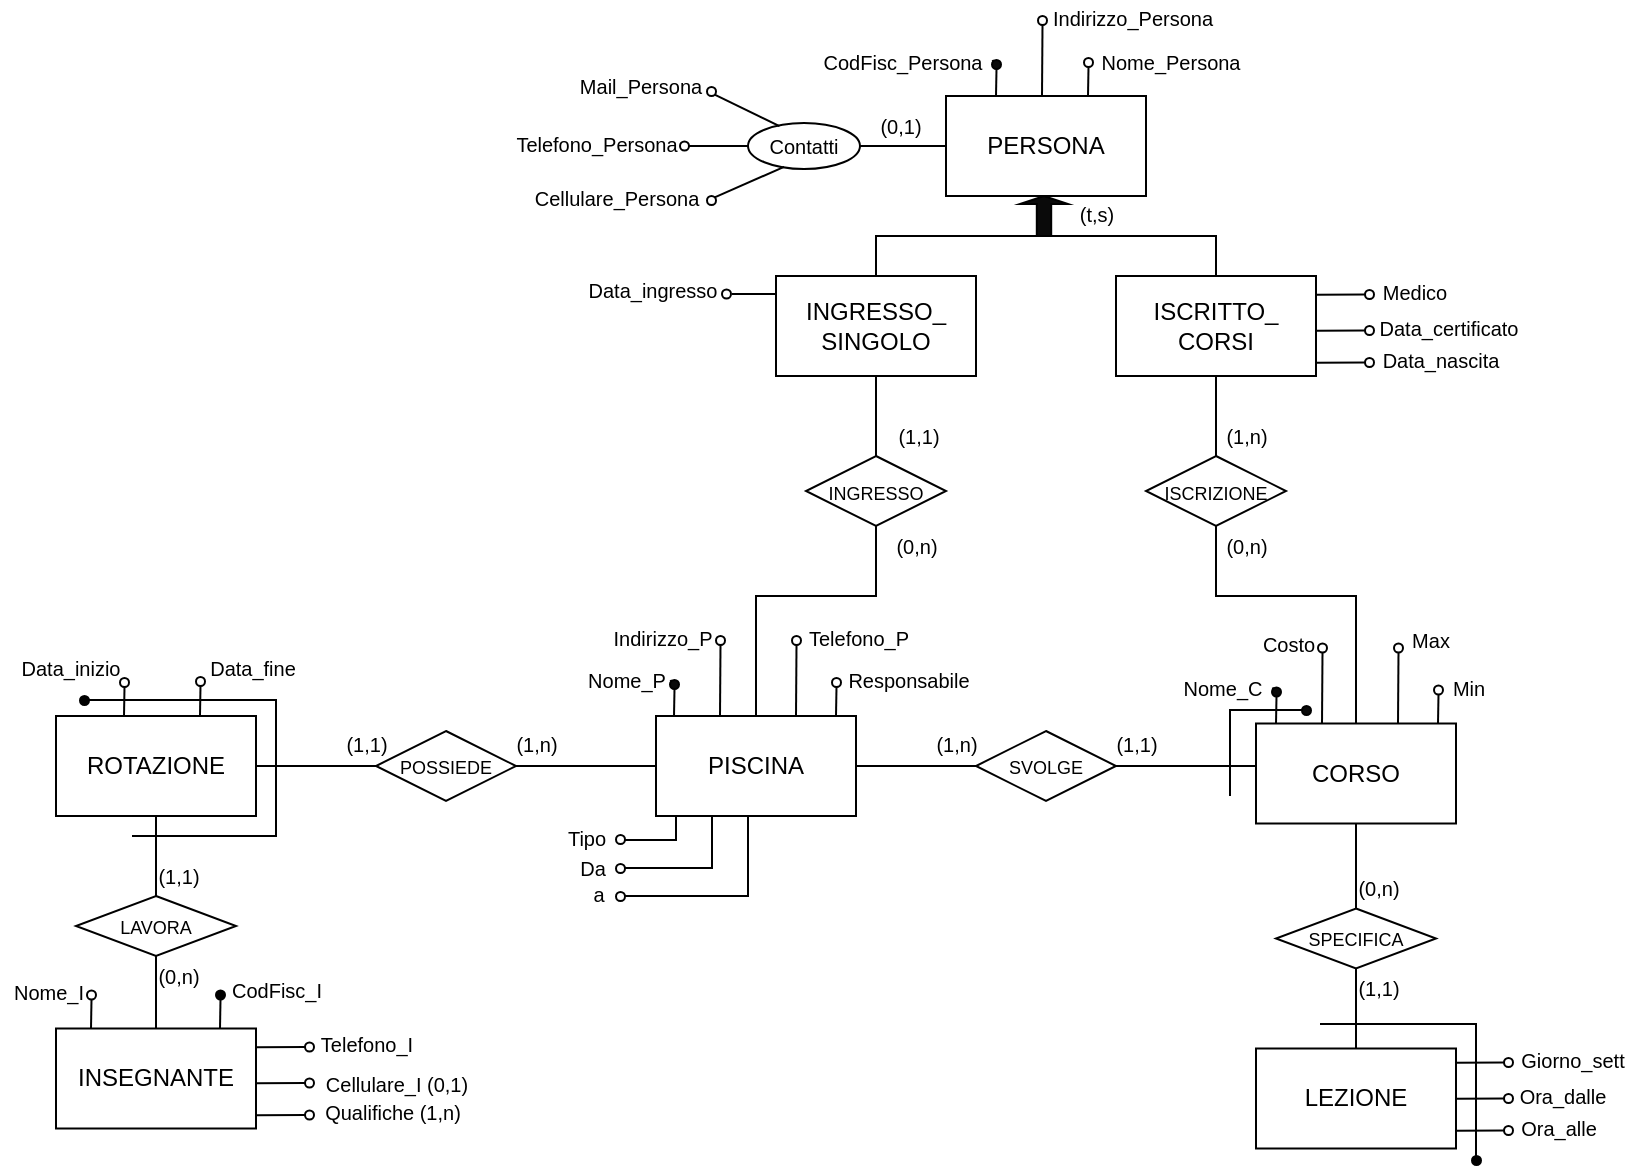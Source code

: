 <mxfile version="12.4.9" type="device"><diagram id="zWlOm9MlI9kUFFGALw18" name="Page-1"><mxGraphModel dx="811" dy="295" grid="1" gridSize="2" guides="1" tooltips="1" connect="1" arrows="1" fold="1" page="1" pageScale="1" pageWidth="1169" pageHeight="827" math="0" shadow="0"><root><mxCell id="0"/><mxCell id="1" parent="0"/><mxCell id="mjh45-_hQNEJXWcxoejk-1" value="PISCINA" style="whiteSpace=wrap;html=1;align=center;" parent="1" vertex="1"><mxGeometry x="534" y="370" width="100" height="50" as="geometry"/></mxCell><mxCell id="mjh45-_hQNEJXWcxoejk-26" value="ROTAZIONE" style="whiteSpace=wrap;html=1;align=center;fillColor=#FFFFFF;" parent="1" vertex="1"><mxGeometry x="234" y="370" width="100" height="50" as="geometry"/></mxCell><mxCell id="mjh45-_hQNEJXWcxoejk-27" value="&lt;font style=&quot;font-size: 9px&quot;&gt;LAVORA&lt;/font&gt;" style="shape=rhombus;perimeter=rhombusPerimeter;whiteSpace=wrap;html=1;align=center;fillColor=#FFFFFF;" parent="1" vertex="1"><mxGeometry x="244" y="460" width="80" height="30" as="geometry"/></mxCell><mxCell id="mjh45-_hQNEJXWcxoejk-28" value="" style="endArrow=none;html=1;rounded=0;strokeWidth=1;exitX=0.5;exitY=1;exitDx=0;exitDy=0;entryX=0.5;entryY=0;entryDx=0;entryDy=0;" parent="1" source="mjh45-_hQNEJXWcxoejk-26" target="mjh45-_hQNEJXWcxoejk-27" edge="1"><mxGeometry relative="1" as="geometry"><mxPoint x="234" y="520" as="sourcePoint"/><mxPoint x="274" y="520" as="targetPoint"/></mxGeometry></mxCell><mxCell id="mjh45-_hQNEJXWcxoejk-29" value="INSEGNANTE" style="whiteSpace=wrap;html=1;align=center;fillColor=#FFFFFF;" parent="1" vertex="1"><mxGeometry x="234" y="526.25" width="100" height="50" as="geometry"/></mxCell><mxCell id="mjh45-_hQNEJXWcxoejk-30" value="" style="endArrow=none;html=1;rounded=0;strokeWidth=1;entryX=0.5;entryY=1;entryDx=0;entryDy=0;" parent="1" source="mjh45-_hQNEJXWcxoejk-29" target="mjh45-_hQNEJXWcxoejk-27" edge="1"><mxGeometry relative="1" as="geometry"><mxPoint x="234" y="590" as="sourcePoint"/><mxPoint x="394" y="590" as="targetPoint"/></mxGeometry></mxCell><mxCell id="mjh45-_hQNEJXWcxoejk-31" value="(1,1)" style="text;html=1;align=center;verticalAlign=middle;resizable=0;points=[];autosize=1;fontSize=10;" parent="1" vertex="1"><mxGeometry x="279" y="441" width="32" height="18" as="geometry"/></mxCell><mxCell id="mjh45-_hQNEJXWcxoejk-32" value="(0,n)" style="text;html=1;align=center;verticalAlign=middle;resizable=0;points=[];autosize=1;fontSize=10;" parent="1" vertex="1"><mxGeometry x="279" y="491" width="32" height="18" as="geometry"/></mxCell><mxCell id="mjh45-_hQNEJXWcxoejk-33" value="&lt;font style=&quot;font-size: 9px&quot;&gt;POSSIEDE&lt;/font&gt;" style="shape=rhombus;perimeter=rhombusPerimeter;whiteSpace=wrap;html=1;align=center;fillColor=#FFFFFF;" parent="1" vertex="1"><mxGeometry x="394" y="377.5" width="70" height="35" as="geometry"/></mxCell><mxCell id="mjh45-_hQNEJXWcxoejk-37" value="" style="endArrow=none;html=1;rounded=0;strokeWidth=1;entryX=0;entryY=0.5;entryDx=0;entryDy=0;exitX=1;exitY=0.5;exitDx=0;exitDy=0;" parent="1" source="mjh45-_hQNEJXWcxoejk-26" target="mjh45-_hQNEJXWcxoejk-33" edge="1"><mxGeometry relative="1" as="geometry"><mxPoint x="234" y="590" as="sourcePoint"/><mxPoint x="394" y="590" as="targetPoint"/></mxGeometry></mxCell><mxCell id="mjh45-_hQNEJXWcxoejk-38" value="" style="endArrow=none;html=1;rounded=0;strokeWidth=1;entryX=1;entryY=0.5;entryDx=0;entryDy=0;exitX=0;exitY=0.5;exitDx=0;exitDy=0;" parent="1" source="mjh45-_hQNEJXWcxoejk-1" target="mjh45-_hQNEJXWcxoejk-33" edge="1"><mxGeometry relative="1" as="geometry"><mxPoint x="234" y="590" as="sourcePoint"/><mxPoint x="394" y="590" as="targetPoint"/></mxGeometry></mxCell><mxCell id="mjh45-_hQNEJXWcxoejk-39" value="(1,1)" style="text;html=1;align=center;verticalAlign=middle;resizable=0;points=[];autosize=1;fontSize=10;" parent="1" vertex="1"><mxGeometry x="373" y="374.75" width="32" height="18" as="geometry"/></mxCell><mxCell id="mjh45-_hQNEJXWcxoejk-40" value="(1,n)" style="text;html=1;align=center;verticalAlign=middle;resizable=0;points=[];autosize=1;fontSize=10;" parent="1" vertex="1"><mxGeometry x="458" y="374.75" width="32" height="18" as="geometry"/></mxCell><mxCell id="mjh45-_hQNEJXWcxoejk-41" value="CORSO" style="whiteSpace=wrap;html=1;align=center;fillColor=#FFFFFF;" parent="1" vertex="1"><mxGeometry x="834" y="373.75" width="100" height="50" as="geometry"/></mxCell><mxCell id="mjh45-_hQNEJXWcxoejk-42" value="(0,n)" style="text;html=1;align=center;verticalAlign=middle;resizable=0;points=[];autosize=1;fontSize=10;" parent="1" vertex="1"><mxGeometry x="879" y="447.25" width="32" height="18" as="geometry"/></mxCell><mxCell id="mjh45-_hQNEJXWcxoejk-43" value="&lt;font style=&quot;font-size: 9px&quot;&gt;SPECIFICA&lt;/font&gt;" style="shape=rhombus;perimeter=rhombusPerimeter;whiteSpace=wrap;html=1;align=center;fillColor=#FFFFFF;" parent="1" vertex="1"><mxGeometry x="844" y="466.25" width="80" height="30" as="geometry"/></mxCell><mxCell id="mjh45-_hQNEJXWcxoejk-44" value="(1,1)" style="text;html=1;align=center;verticalAlign=middle;resizable=0;points=[];autosize=1;fontSize=10;" parent="1" vertex="1"><mxGeometry x="879" y="497.25" width="32" height="18" as="geometry"/></mxCell><mxCell id="mjh45-_hQNEJXWcxoejk-45" value="" style="endArrow=none;html=1;rounded=0;strokeWidth=1;entryX=0.5;entryY=1;entryDx=0;entryDy=0;" parent="1" source="mjh45-_hQNEJXWcxoejk-46" target="mjh45-_hQNEJXWcxoejk-43" edge="1"><mxGeometry relative="1" as="geometry"><mxPoint x="834" y="596.25" as="sourcePoint"/><mxPoint x="994" y="596.25" as="targetPoint"/></mxGeometry></mxCell><mxCell id="mjh45-_hQNEJXWcxoejk-46" value="LEZIONE" style="whiteSpace=wrap;html=1;align=center;fillColor=#FFFFFF;" parent="1" vertex="1"><mxGeometry x="834" y="536.25" width="100" height="50" as="geometry"/></mxCell><mxCell id="mjh45-_hQNEJXWcxoejk-47" value="" style="endArrow=none;html=1;rounded=0;strokeWidth=1;entryX=0.5;entryY=1;entryDx=0;entryDy=0;exitX=0.5;exitY=0;exitDx=0;exitDy=0;" parent="1" source="mjh45-_hQNEJXWcxoejk-43" target="mjh45-_hQNEJXWcxoejk-41" edge="1"><mxGeometry relative="1" as="geometry"><mxPoint x="144" y="596.25" as="sourcePoint"/><mxPoint x="304" y="596.25" as="targetPoint"/></mxGeometry></mxCell><mxCell id="mjh45-_hQNEJXWcxoejk-48" value="" style="endArrow=none;html=1;rounded=0;strokeWidth=1;entryX=0;entryY=0.5;entryDx=0;entryDy=0;exitX=1;exitY=0.5;exitDx=0;exitDy=0;" parent="1" target="mjh45-_hQNEJXWcxoejk-50" edge="1"><mxGeometry relative="1" as="geometry"><mxPoint x="634" y="395" as="sourcePoint"/><mxPoint x="694" y="590" as="targetPoint"/></mxGeometry></mxCell><mxCell id="mjh45-_hQNEJXWcxoejk-49" value="(1,n)" style="text;html=1;align=center;verticalAlign=middle;resizable=0;points=[];autosize=1;fontSize=10;" parent="1" vertex="1"><mxGeometry x="668" y="374.75" width="32" height="18" as="geometry"/></mxCell><mxCell id="mjh45-_hQNEJXWcxoejk-50" value="&lt;font style=&quot;font-size: 9px&quot;&gt;SVOLGE&lt;/font&gt;" style="shape=rhombus;perimeter=rhombusPerimeter;whiteSpace=wrap;html=1;align=center;fillColor=#FFFFFF;" parent="1" vertex="1"><mxGeometry x="694" y="377.5" width="70" height="35" as="geometry"/></mxCell><mxCell id="mjh45-_hQNEJXWcxoejk-51" value="" style="endArrow=none;html=1;rounded=0;strokeWidth=1;entryX=1;entryY=0.5;entryDx=0;entryDy=0;exitX=0;exitY=0.5;exitDx=0;exitDy=0;" parent="1" target="mjh45-_hQNEJXWcxoejk-50" edge="1"><mxGeometry relative="1" as="geometry"><mxPoint x="834" y="395" as="sourcePoint"/><mxPoint x="694" y="590" as="targetPoint"/></mxGeometry></mxCell><mxCell id="mjh45-_hQNEJXWcxoejk-52" value="(1,1)" style="text;html=1;align=center;verticalAlign=middle;resizable=0;points=[];autosize=1;fontSize=10;" parent="1" vertex="1"><mxGeometry x="758" y="374.75" width="32" height="18" as="geometry"/></mxCell><mxCell id="mjh45-_hQNEJXWcxoejk-56" value="INGRESSO_&lt;br&gt;SINGOLO" style="whiteSpace=wrap;html=1;align=center;fillColor=#FFFFFF;" parent="1" vertex="1"><mxGeometry x="594" y="150" width="100" height="50" as="geometry"/></mxCell><mxCell id="mjh45-_hQNEJXWcxoejk-57" value="ISCRITTO_&lt;br&gt;CORSI" style="whiteSpace=wrap;html=1;align=center;fillColor=#FFFFFF;" parent="1" vertex="1"><mxGeometry x="764" y="150" width="100" height="50" as="geometry"/></mxCell><mxCell id="mjh45-_hQNEJXWcxoejk-58" value="PERSONA" style="whiteSpace=wrap;html=1;align=center;fillColor=#FFFFFF;" parent="1" vertex="1"><mxGeometry x="679" y="60" width="100" height="50" as="geometry"/></mxCell><mxCell id="mjh45-_hQNEJXWcxoejk-59" value="&lt;font style=&quot;font-size: 9px&quot;&gt;INGRESSO&lt;/font&gt;" style="shape=rhombus;perimeter=rhombusPerimeter;whiteSpace=wrap;html=1;align=center;fillColor=#FFFFFF;" parent="1" vertex="1"><mxGeometry x="609" y="240" width="70" height="35" as="geometry"/></mxCell><mxCell id="mjh45-_hQNEJXWcxoejk-60" value="&lt;font style=&quot;font-size: 9px&quot;&gt;ISCRIZIONE&lt;/font&gt;" style="shape=rhombus;perimeter=rhombusPerimeter;whiteSpace=wrap;html=1;align=center;fillColor=#FFFFFF;" parent="1" vertex="1"><mxGeometry x="779" y="240" width="70" height="35" as="geometry"/></mxCell><mxCell id="mjh45-_hQNEJXWcxoejk-61" value="" style="endArrow=none;html=1;rounded=0;strokeWidth=1;entryX=0.5;entryY=1;entryDx=0;entryDy=0;exitX=0.5;exitY=0;exitDx=0;exitDy=0;" parent="1" source="mjh45-_hQNEJXWcxoejk-1" target="mjh45-_hQNEJXWcxoejk-59" edge="1"><mxGeometry relative="1" as="geometry"><mxPoint x="230" y="610" as="sourcePoint"/><mxPoint x="390" y="610" as="targetPoint"/><Array as="points"><mxPoint x="584" y="310"/><mxPoint x="644" y="310"/></Array></mxGeometry></mxCell><mxCell id="mjh45-_hQNEJXWcxoejk-62" value="" style="endArrow=none;html=1;rounded=0;strokeWidth=1;entryX=0.5;entryY=1;entryDx=0;entryDy=0;exitX=0.5;exitY=0;exitDx=0;exitDy=0;" parent="1" source="mjh45-_hQNEJXWcxoejk-41" target="mjh45-_hQNEJXWcxoejk-60" edge="1"><mxGeometry relative="1" as="geometry"><mxPoint x="230" y="610" as="sourcePoint"/><mxPoint x="390" y="610" as="targetPoint"/><Array as="points"><mxPoint x="884" y="310"/><mxPoint x="814" y="310"/></Array></mxGeometry></mxCell><mxCell id="mjh45-_hQNEJXWcxoejk-63" value="" style="endArrow=none;html=1;rounded=0;strokeWidth=1;entryX=0.5;entryY=1;entryDx=0;entryDy=0;exitX=0.5;exitY=0;exitDx=0;exitDy=0;" parent="1" source="mjh45-_hQNEJXWcxoejk-59" target="mjh45-_hQNEJXWcxoejk-56" edge="1"><mxGeometry relative="1" as="geometry"><mxPoint x="230" y="610" as="sourcePoint"/><mxPoint x="390" y="610" as="targetPoint"/></mxGeometry></mxCell><mxCell id="mjh45-_hQNEJXWcxoejk-64" value="" style="endArrow=none;html=1;rounded=0;strokeWidth=1;entryX=0.5;entryY=0;entryDx=0;entryDy=0;exitX=0.5;exitY=1;exitDx=0;exitDy=0;" parent="1" source="mjh45-_hQNEJXWcxoejk-57" target="mjh45-_hQNEJXWcxoejk-60" edge="1"><mxGeometry relative="1" as="geometry"><mxPoint x="230" y="610" as="sourcePoint"/><mxPoint x="390" y="610" as="targetPoint"/></mxGeometry></mxCell><mxCell id="mjh45-_hQNEJXWcxoejk-65" value="" style="endArrow=none;html=1;rounded=0;strokeWidth=1;entryX=0.5;entryY=0;entryDx=0;entryDy=0;exitX=0.5;exitY=0;exitDx=0;exitDy=0;" parent="1" source="mjh45-_hQNEJXWcxoejk-57" target="mjh45-_hQNEJXWcxoejk-56" edge="1"><mxGeometry relative="1" as="geometry"><mxPoint x="230" y="610" as="sourcePoint"/><mxPoint x="390" y="610" as="targetPoint"/><Array as="points"><mxPoint x="814" y="130"/><mxPoint x="730" y="130"/><mxPoint x="644" y="130"/></Array></mxGeometry></mxCell><mxCell id="mjh45-_hQNEJXWcxoejk-66" value="" style="shape=singleArrow;direction=north;whiteSpace=wrap;html=1;fillColor=#0A0A0A;" parent="1" vertex="1"><mxGeometry x="716" y="110" width="24" height="20" as="geometry"/></mxCell><mxCell id="mjh45-_hQNEJXWcxoejk-68" value="(0,n)" style="text;html=1;align=center;verticalAlign=middle;resizable=0;points=[];autosize=1;fontSize=10;" parent="1" vertex="1"><mxGeometry x="648" y="276" width="32" height="18" as="geometry"/></mxCell><mxCell id="mjh45-_hQNEJXWcxoejk-69" value="(0,n)" style="text;html=1;align=center;verticalAlign=middle;resizable=0;points=[];autosize=1;fontSize=10;" parent="1" vertex="1"><mxGeometry x="813" y="276" width="32" height="18" as="geometry"/></mxCell><mxCell id="mjh45-_hQNEJXWcxoejk-70" value="(1,1)" style="text;html=1;align=center;verticalAlign=middle;resizable=0;points=[];autosize=1;fontSize=10;" parent="1" vertex="1"><mxGeometry x="649" y="221" width="32" height="18" as="geometry"/></mxCell><mxCell id="mjh45-_hQNEJXWcxoejk-71" value="(1,n)" style="text;html=1;align=center;verticalAlign=middle;resizable=0;points=[];autosize=1;fontSize=10;" parent="1" vertex="1"><mxGeometry x="813" y="221" width="32" height="18" as="geometry"/></mxCell><mxCell id="mjh45-_hQNEJXWcxoejk-72" value="" style="endArrow=none;html=1;strokeWidth=1;exitX=0.06;exitY=0;exitDx=0;exitDy=0;exitPerimeter=0;" parent="1" source="mjh45-_hQNEJXWcxoejk-73" edge="1"><mxGeometry width="50" height="50" relative="1" as="geometry"><mxPoint x="543.55" y="370" as="sourcePoint"/><mxPoint x="543.55" y="356" as="targetPoint"/></mxGeometry></mxCell><mxCell id="mjh45-_hQNEJXWcxoejk-73" value="" style="ellipse;whiteSpace=wrap;html=1;aspect=fixed;fillColor=#0A0A0A;" parent="1" vertex="1"><mxGeometry x="541" y="352" width="4.5" height="4.5" as="geometry"/></mxCell><mxCell id="mjh45-_hQNEJXWcxoejk-78" value="" style="endArrow=none;html=1;strokeWidth=1;" parent="1" target="mjh45-_hQNEJXWcxoejk-73" edge="1"><mxGeometry width="50" height="50" relative="1" as="geometry"><mxPoint x="543" y="370" as="sourcePoint"/><mxPoint x="543.55" y="356" as="targetPoint"/></mxGeometry></mxCell><mxCell id="mjh45-_hQNEJXWcxoejk-83" value="" style="endArrow=none;html=1;strokeWidth=1;entryX=0.5;entryY=1;entryDx=0;entryDy=0;" parent="1" target="mjh45-_hQNEJXWcxoejk-84" edge="1"><mxGeometry width="50" height="50" relative="1" as="geometry"><mxPoint x="566" y="370" as="sourcePoint"/><mxPoint x="576" y="338" as="targetPoint"/></mxGeometry></mxCell><mxCell id="mjh45-_hQNEJXWcxoejk-84" value="" style="ellipse;whiteSpace=wrap;html=1;aspect=fixed;fillColor=#FFFFFF;" parent="1" vertex="1"><mxGeometry x="564" y="330" width="4.5" height="4.5" as="geometry"/></mxCell><mxCell id="mjh45-_hQNEJXWcxoejk-85" value="&lt;font style=&quot;font-size: 10px;&quot;&gt;Nome_P&lt;/font&gt;" style="text;html=1;align=center;verticalAlign=middle;resizable=0;points=[];autosize=1;fontSize=10;" parent="1" vertex="1"><mxGeometry x="494" y="343" width="50" height="18" as="geometry"/></mxCell><mxCell id="mjh45-_hQNEJXWcxoejk-86" value="&lt;font style=&quot;font-size: 10px;&quot;&gt;Indirizzo_P&lt;/font&gt;" style="text;html=1;align=center;verticalAlign=middle;resizable=0;points=[];autosize=1;fontSize=10;" parent="1" vertex="1"><mxGeometry x="507" y="322.25" width="60" height="18" as="geometry"/></mxCell><mxCell id="mjh45-_hQNEJXWcxoejk-89" value="" style="ellipse;whiteSpace=wrap;html=1;aspect=fixed;fillColor=#FFFFFF;" parent="1" vertex="1"><mxGeometry x="602" y="330" width="4.5" height="4.5" as="geometry"/></mxCell><mxCell id="mjh45-_hQNEJXWcxoejk-90" value="" style="endArrow=none;html=1;strokeWidth=1;" parent="1" target="mjh45-_hQNEJXWcxoejk-89" edge="1"><mxGeometry width="50" height="50" relative="1" as="geometry"><mxPoint x="604" y="370" as="sourcePoint"/><mxPoint x="604.55" y="334" as="targetPoint"/></mxGeometry></mxCell><mxCell id="mjh45-_hQNEJXWcxoejk-91" value="" style="ellipse;whiteSpace=wrap;html=1;aspect=fixed;fillColor=#FFFFFF;" parent="1" vertex="1"><mxGeometry x="622" y="351" width="4.5" height="4.5" as="geometry"/></mxCell><mxCell id="mjh45-_hQNEJXWcxoejk-92" value="" style="endArrow=none;html=1;strokeWidth=1;" parent="1" target="mjh45-_hQNEJXWcxoejk-91" edge="1"><mxGeometry width="50" height="50" relative="1" as="geometry"><mxPoint x="624" y="370" as="sourcePoint"/><mxPoint x="624.55" y="355" as="targetPoint"/></mxGeometry></mxCell><mxCell id="mjh45-_hQNEJXWcxoejk-94" value="&lt;font style=&quot;font-size: 10px;&quot;&gt;Telefono_P&lt;/font&gt;" style="text;html=1;align=center;verticalAlign=middle;resizable=0;points=[];autosize=1;fontSize=10;" parent="1" vertex="1"><mxGeometry x="604" y="322.25" width="62" height="18" as="geometry"/></mxCell><mxCell id="mjh45-_hQNEJXWcxoejk-95" value="&lt;font style=&quot;font-size: 10px;&quot;&gt;Responsabile&lt;/font&gt;" style="text;html=1;align=center;verticalAlign=middle;resizable=0;points=[];autosize=1;fontSize=10;" parent="1" vertex="1"><mxGeometry x="624" y="343" width="72" height="18" as="geometry"/></mxCell><mxCell id="ldXoL7fJtXFzRY7dU9ZK-1" value="" style="endArrow=none;html=1;strokeWidth=1;exitX=0.06;exitY=0;exitDx=0;exitDy=0;exitPerimeter=0;" parent="1" source="ldXoL7fJtXFzRY7dU9ZK-2" edge="1"><mxGeometry width="50" height="50" relative="1" as="geometry"><mxPoint x="844.55" y="373.75" as="sourcePoint"/><mxPoint x="844.55" y="359.75" as="targetPoint"/></mxGeometry></mxCell><mxCell id="ldXoL7fJtXFzRY7dU9ZK-2" value="" style="ellipse;whiteSpace=wrap;html=1;aspect=fixed;fillColor=#0A0A0A;" parent="1" vertex="1"><mxGeometry x="842" y="355.75" width="4.5" height="4.5" as="geometry"/></mxCell><mxCell id="ldXoL7fJtXFzRY7dU9ZK-3" value="" style="endArrow=none;html=1;strokeWidth=1;" parent="1" target="ldXoL7fJtXFzRY7dU9ZK-2" edge="1"><mxGeometry width="50" height="50" relative="1" as="geometry"><mxPoint x="844" y="373.75" as="sourcePoint"/><mxPoint x="844.55" y="359.75" as="targetPoint"/></mxGeometry></mxCell><mxCell id="ldXoL7fJtXFzRY7dU9ZK-4" value="" style="endArrow=none;html=1;strokeWidth=1;entryX=0.5;entryY=1;entryDx=0;entryDy=0;" parent="1" target="ldXoL7fJtXFzRY7dU9ZK-5" edge="1"><mxGeometry width="50" height="50" relative="1" as="geometry"><mxPoint x="867" y="373.75" as="sourcePoint"/><mxPoint x="867.55" y="337.75" as="targetPoint"/></mxGeometry></mxCell><mxCell id="ldXoL7fJtXFzRY7dU9ZK-5" value="" style="ellipse;whiteSpace=wrap;html=1;aspect=fixed;fillColor=#FFFFFF;" parent="1" vertex="1"><mxGeometry x="865" y="333.75" width="4.5" height="4.5" as="geometry"/></mxCell><mxCell id="ldXoL7fJtXFzRY7dU9ZK-6" value="&lt;font style=&quot;font-size: 10px;&quot;&gt;Nome_C&lt;/font&gt;" style="text;html=1;align=center;verticalAlign=middle;resizable=0;points=[];autosize=1;fontSize=10;" parent="1" vertex="1"><mxGeometry x="792" y="346.75" width="50" height="18" as="geometry"/></mxCell><mxCell id="ldXoL7fJtXFzRY7dU9ZK-7" value="&lt;font style=&quot;font-size: 10px;&quot;&gt;Costo&lt;br style=&quot;font-size: 10px;&quot;&gt;&lt;/font&gt;" style="text;html=1;align=center;verticalAlign=middle;resizable=0;points=[];autosize=1;fontSize=10;" parent="1" vertex="1"><mxGeometry x="831" y="324.75" width="38" height="18" as="geometry"/></mxCell><mxCell id="ldXoL7fJtXFzRY7dU9ZK-8" value="" style="ellipse;whiteSpace=wrap;html=1;aspect=fixed;fillColor=#FFFFFF;" parent="1" vertex="1"><mxGeometry x="903" y="333.75" width="4.5" height="4.5" as="geometry"/></mxCell><mxCell id="ldXoL7fJtXFzRY7dU9ZK-9" value="" style="endArrow=none;html=1;strokeWidth=1;" parent="1" target="ldXoL7fJtXFzRY7dU9ZK-8" edge="1"><mxGeometry width="50" height="50" relative="1" as="geometry"><mxPoint x="905" y="373.75" as="sourcePoint"/><mxPoint x="905.55" y="337.75" as="targetPoint"/></mxGeometry></mxCell><mxCell id="ldXoL7fJtXFzRY7dU9ZK-10" value="" style="ellipse;whiteSpace=wrap;html=1;aspect=fixed;fillColor=#FFFFFF;" parent="1" vertex="1"><mxGeometry x="923" y="354.75" width="4.5" height="4.5" as="geometry"/></mxCell><mxCell id="ldXoL7fJtXFzRY7dU9ZK-11" value="" style="endArrow=none;html=1;strokeWidth=1;" parent="1" target="ldXoL7fJtXFzRY7dU9ZK-10" edge="1"><mxGeometry width="50" height="50" relative="1" as="geometry"><mxPoint x="925" y="373.75" as="sourcePoint"/><mxPoint x="925.55" y="358.75" as="targetPoint"/></mxGeometry></mxCell><mxCell id="ldXoL7fJtXFzRY7dU9ZK-12" value="&lt;font style=&quot;font-size: 10px;&quot;&gt;Max&lt;/font&gt;" style="text;html=1;align=center;verticalAlign=middle;resizable=0;points=[];autosize=1;fontSize=10;" parent="1" vertex="1"><mxGeometry x="905.5" y="323.25" width="30" height="18" as="geometry"/></mxCell><mxCell id="ldXoL7fJtXFzRY7dU9ZK-13" value="&lt;font style=&quot;font-size: 10px;&quot;&gt;Min&lt;/font&gt;" style="text;html=1;align=center;verticalAlign=middle;resizable=0;points=[];autosize=1;fontSize=10;" parent="1" vertex="1"><mxGeometry x="925.5" y="346.75" width="28" height="18" as="geometry"/></mxCell><mxCell id="ldXoL7fJtXFzRY7dU9ZK-14" value="" style="endArrow=none;html=1;rounded=0;" parent="1" edge="1"><mxGeometry width="50" height="50" relative="1" as="geometry"><mxPoint x="857" y="367" as="sourcePoint"/><mxPoint x="821" y="410" as="targetPoint"/><Array as="points"><mxPoint x="821" y="367"/></Array></mxGeometry></mxCell><mxCell id="ldXoL7fJtXFzRY7dU9ZK-15" value="" style="ellipse;whiteSpace=wrap;html=1;aspect=fixed;fillColor=#0A0A0A;" parent="1" vertex="1"><mxGeometry x="857" y="365" width="4.5" height="4.5" as="geometry"/></mxCell><mxCell id="ldXoL7fJtXFzRY7dU9ZK-16" value="" style="ellipse;whiteSpace=wrap;html=1;aspect=fixed;fillColor=#FFFFFF;" parent="1" vertex="1"><mxGeometry x="958" y="541" width="4.5" height="4.5" as="geometry"/></mxCell><mxCell id="ldXoL7fJtXFzRY7dU9ZK-17" value="" style="endArrow=none;html=1;strokeWidth=1;exitX=0.995;exitY=0.142;exitDx=0;exitDy=0;exitPerimeter=0;entryX=0;entryY=0.5;entryDx=0;entryDy=0;" parent="1" source="mjh45-_hQNEJXWcxoejk-46" target="ldXoL7fJtXFzRY7dU9ZK-16" edge="1"><mxGeometry width="50" height="50" relative="1" as="geometry"><mxPoint x="964" y="573" as="sourcePoint"/><mxPoint x="958" y="543" as="targetPoint"/></mxGeometry></mxCell><mxCell id="ldXoL7fJtXFzRY7dU9ZK-20" value="Giorno_sett" style="text;html=1;align=center;verticalAlign=middle;resizable=0;points=[];autosize=1;fontSize=10;" parent="1" vertex="1"><mxGeometry x="960" y="533.25" width="64" height="18" as="geometry"/></mxCell><mxCell id="ldXoL7fJtXFzRY7dU9ZK-21" value="" style="ellipse;whiteSpace=wrap;html=1;aspect=fixed;fillColor=#FFFFFF;" parent="1" vertex="1"><mxGeometry x="958" y="559" width="4.5" height="4.5" as="geometry"/></mxCell><mxCell id="ldXoL7fJtXFzRY7dU9ZK-22" value="" style="endArrow=none;html=1;strokeWidth=1;exitX=0.995;exitY=0.142;exitDx=0;exitDy=0;exitPerimeter=0;entryX=0;entryY=0.5;entryDx=0;entryDy=0;" parent="1" target="ldXoL7fJtXFzRY7dU9ZK-21" edge="1"><mxGeometry width="50" height="50" relative="1" as="geometry"><mxPoint x="933.5" y="561.35" as="sourcePoint"/><mxPoint x="958" y="561" as="targetPoint"/></mxGeometry></mxCell><mxCell id="ldXoL7fJtXFzRY7dU9ZK-23" value="Ora_dalle" style="text;html=1;align=center;verticalAlign=middle;resizable=0;points=[];autosize=1;fontSize=10;" parent="1" vertex="1"><mxGeometry x="960" y="551.25" width="54" height="18" as="geometry"/></mxCell><mxCell id="ldXoL7fJtXFzRY7dU9ZK-24" value="" style="ellipse;whiteSpace=wrap;html=1;aspect=fixed;fillColor=#FFFFFF;" parent="1" vertex="1"><mxGeometry x="958" y="575" width="4.5" height="4.5" as="geometry"/></mxCell><mxCell id="ldXoL7fJtXFzRY7dU9ZK-25" value="" style="endArrow=none;html=1;strokeWidth=1;exitX=0.995;exitY=0.142;exitDx=0;exitDy=0;exitPerimeter=0;entryX=0;entryY=0.5;entryDx=0;entryDy=0;" parent="1" target="ldXoL7fJtXFzRY7dU9ZK-24" edge="1"><mxGeometry width="50" height="50" relative="1" as="geometry"><mxPoint x="933.5" y="577.35" as="sourcePoint"/><mxPoint x="958" y="577" as="targetPoint"/></mxGeometry></mxCell><mxCell id="ldXoL7fJtXFzRY7dU9ZK-26" value="Ora_alle" style="text;html=1;align=center;verticalAlign=middle;resizable=0;points=[];autosize=1;fontSize=10;" parent="1" vertex="1"><mxGeometry x="960" y="567.25" width="50" height="18" as="geometry"/></mxCell><mxCell id="ldXoL7fJtXFzRY7dU9ZK-27" value="" style="endArrow=none;html=1;fontSize=9;rounded=0;" parent="1" edge="1"><mxGeometry width="50" height="50" relative="1" as="geometry"><mxPoint x="866" y="524" as="sourcePoint"/><mxPoint x="944" y="590" as="targetPoint"/><Array as="points"><mxPoint x="944" y="524"/></Array></mxGeometry></mxCell><mxCell id="ldXoL7fJtXFzRY7dU9ZK-29" value="" style="ellipse;whiteSpace=wrap;html=1;aspect=fixed;fillColor=#000000;" parent="1" vertex="1"><mxGeometry x="942" y="590" width="4.5" height="4.5" as="geometry"/></mxCell><mxCell id="ldXoL7fJtXFzRY7dU9ZK-30" value="" style="ellipse;whiteSpace=wrap;html=1;aspect=fixed;fillColor=#FFFFFF;" parent="1" vertex="1"><mxGeometry x="304" y="350.5" width="4.5" height="4.5" as="geometry"/></mxCell><mxCell id="ldXoL7fJtXFzRY7dU9ZK-31" value="" style="endArrow=none;html=1;strokeWidth=1;" parent="1" target="ldXoL7fJtXFzRY7dU9ZK-30" edge="1"><mxGeometry width="50" height="50" relative="1" as="geometry"><mxPoint x="306" y="369.5" as="sourcePoint"/><mxPoint x="306.55" y="354.5" as="targetPoint"/></mxGeometry></mxCell><mxCell id="ldXoL7fJtXFzRY7dU9ZK-32" value="&lt;font style=&quot;font-size: 10px;&quot;&gt;Data_fine&lt;/font&gt;" style="text;html=1;align=center;verticalAlign=middle;resizable=0;points=[];autosize=1;fontSize=10;" parent="1" vertex="1"><mxGeometry x="304.5" y="337" width="54" height="18" as="geometry"/></mxCell><mxCell id="ldXoL7fJtXFzRY7dU9ZK-33" value="" style="ellipse;whiteSpace=wrap;html=1;aspect=fixed;fillColor=#FFFFFF;" parent="1" vertex="1"><mxGeometry x="266" y="351" width="4.5" height="4.5" as="geometry"/></mxCell><mxCell id="ldXoL7fJtXFzRY7dU9ZK-34" value="" style="endArrow=none;html=1;strokeWidth=1;" parent="1" target="ldXoL7fJtXFzRY7dU9ZK-33" edge="1"><mxGeometry width="50" height="50" relative="1" as="geometry"><mxPoint x="268" y="370" as="sourcePoint"/><mxPoint x="268.55" y="355" as="targetPoint"/></mxGeometry></mxCell><mxCell id="ldXoL7fJtXFzRY7dU9ZK-35" value="&lt;font style=&quot;font-size: 10px;&quot;&gt;Data_inizio&lt;/font&gt;" style="text;html=1;align=center;verticalAlign=middle;resizable=0;points=[];autosize=1;fontSize=10;" parent="1" vertex="1"><mxGeometry x="210.5" y="336.75" width="60" height="18" as="geometry"/></mxCell><mxCell id="ldXoL7fJtXFzRY7dU9ZK-38" value="" style="endArrow=none;html=1;fontSize=9;rounded=0;" parent="1" edge="1"><mxGeometry width="50" height="50" relative="1" as="geometry"><mxPoint x="250" y="362" as="sourcePoint"/><mxPoint x="272" y="430" as="targetPoint"/><Array as="points"><mxPoint x="344" y="362"/><mxPoint x="344" y="430"/></Array></mxGeometry></mxCell><mxCell id="ldXoL7fJtXFzRY7dU9ZK-39" value="" style="ellipse;whiteSpace=wrap;html=1;aspect=fixed;fillColor=#000000;" parent="1" vertex="1"><mxGeometry x="246" y="360" width="4.5" height="4.5" as="geometry"/></mxCell><mxCell id="ldXoL7fJtXFzRY7dU9ZK-40" value="" style="endArrow=none;html=1;strokeWidth=1;" parent="1" target="ldXoL7fJtXFzRY7dU9ZK-42" edge="1"><mxGeometry width="50" height="50" relative="1" as="geometry"><mxPoint x="316" y="526.25" as="sourcePoint"/><mxPoint x="316.55" y="511.25" as="targetPoint"/></mxGeometry></mxCell><mxCell id="ldXoL7fJtXFzRY7dU9ZK-41" value="" style="endArrow=none;html=1;strokeWidth=1;" parent="1" target="ldXoL7fJtXFzRY7dU9ZK-44" edge="1"><mxGeometry width="50" height="50" relative="1" as="geometry"><mxPoint x="251.5" y="526.25" as="sourcePoint"/><mxPoint x="252.05" y="511.25" as="targetPoint"/></mxGeometry></mxCell><mxCell id="ldXoL7fJtXFzRY7dU9ZK-42" value="" style="ellipse;whiteSpace=wrap;html=1;aspect=fixed;fillColor=#000000;" parent="1" vertex="1"><mxGeometry x="314" y="507.25" width="4.5" height="4.5" as="geometry"/></mxCell><mxCell id="ldXoL7fJtXFzRY7dU9ZK-43" value="&lt;font style=&quot;font-size: 10px;&quot;&gt;CodFisc_I&lt;/font&gt;" style="text;html=1;align=center;verticalAlign=middle;resizable=0;points=[];autosize=1;fontSize=10;" parent="1" vertex="1"><mxGeometry x="316" y="498.25" width="56" height="18" as="geometry"/></mxCell><mxCell id="ldXoL7fJtXFzRY7dU9ZK-44" value="" style="ellipse;whiteSpace=wrap;html=1;aspect=fixed;fillColor=#FFFFFF;" parent="1" vertex="1"><mxGeometry x="249.5" y="507.25" width="4.5" height="4.5" as="geometry"/></mxCell><mxCell id="ldXoL7fJtXFzRY7dU9ZK-45" value="&lt;font style=&quot;font-size: 10px;&quot;&gt;Nome_I&lt;/font&gt;" style="text;html=1;align=center;verticalAlign=middle;resizable=0;points=[];autosize=1;fontSize=10;" parent="1" vertex="1"><mxGeometry x="206.5" y="499.25" width="46" height="18" as="geometry"/></mxCell><mxCell id="ldXoL7fJtXFzRY7dU9ZK-47" value="" style="ellipse;whiteSpace=wrap;html=1;aspect=fixed;fillColor=#FFFFFF;" parent="1" vertex="1"><mxGeometry x="358.5" y="533.25" width="4.5" height="4.5" as="geometry"/></mxCell><mxCell id="ldXoL7fJtXFzRY7dU9ZK-48" value="" style="endArrow=none;html=1;strokeWidth=1;exitX=0.995;exitY=0.142;exitDx=0;exitDy=0;exitPerimeter=0;entryX=0;entryY=0.5;entryDx=0;entryDy=0;" parent="1" target="ldXoL7fJtXFzRY7dU9ZK-47" edge="1"><mxGeometry width="50" height="50" relative="1" as="geometry"><mxPoint x="334" y="535.6" as="sourcePoint"/><mxPoint x="358.5" y="535.25" as="targetPoint"/></mxGeometry></mxCell><mxCell id="ldXoL7fJtXFzRY7dU9ZK-49" value="Telefono_I" style="text;html=1;align=center;verticalAlign=middle;resizable=0;points=[];autosize=1;fontSize=10;" parent="1" vertex="1"><mxGeometry x="360" y="525.25" width="58" height="18" as="geometry"/></mxCell><mxCell id="ldXoL7fJtXFzRY7dU9ZK-50" value="" style="ellipse;whiteSpace=wrap;html=1;aspect=fixed;fillColor=#FFFFFF;" parent="1" vertex="1"><mxGeometry x="358.5" y="551.25" width="4.5" height="4.5" as="geometry"/></mxCell><mxCell id="ldXoL7fJtXFzRY7dU9ZK-51" value="" style="endArrow=none;html=1;strokeWidth=1;exitX=0.995;exitY=0.142;exitDx=0;exitDy=0;exitPerimeter=0;entryX=0;entryY=0.5;entryDx=0;entryDy=0;" parent="1" target="ldXoL7fJtXFzRY7dU9ZK-50" edge="1"><mxGeometry width="50" height="50" relative="1" as="geometry"><mxPoint x="334" y="553.6" as="sourcePoint"/><mxPoint x="358.5" y="553.25" as="targetPoint"/></mxGeometry></mxCell><mxCell id="ldXoL7fJtXFzRY7dU9ZK-52" value="Cellulare_I (0,1)" style="text;html=1;align=center;verticalAlign=middle;resizable=0;points=[];autosize=1;fontSize=10;" parent="1" vertex="1"><mxGeometry x="363" y="544.5" width="82" height="18" as="geometry"/></mxCell><mxCell id="ldXoL7fJtXFzRY7dU9ZK-53" value="" style="ellipse;whiteSpace=wrap;html=1;aspect=fixed;fillColor=#FFFFFF;" parent="1" vertex="1"><mxGeometry x="358.5" y="567.25" width="4.5" height="4.5" as="geometry"/></mxCell><mxCell id="ldXoL7fJtXFzRY7dU9ZK-54" value="" style="endArrow=none;html=1;strokeWidth=1;exitX=0.995;exitY=0.142;exitDx=0;exitDy=0;exitPerimeter=0;entryX=0;entryY=0.5;entryDx=0;entryDy=0;" parent="1" target="ldXoL7fJtXFzRY7dU9ZK-53" edge="1"><mxGeometry width="50" height="50" relative="1" as="geometry"><mxPoint x="334" y="569.6" as="sourcePoint"/><mxPoint x="358.5" y="569.25" as="targetPoint"/></mxGeometry></mxCell><mxCell id="ldXoL7fJtXFzRY7dU9ZK-55" value="Qualifiche (1,n)" style="text;html=1;align=center;verticalAlign=middle;resizable=0;points=[];autosize=1;fontSize=10;" parent="1" vertex="1"><mxGeometry x="362" y="559" width="80" height="18" as="geometry"/></mxCell><mxCell id="ldXoL7fJtXFzRY7dU9ZK-58" value="" style="endArrow=none;html=1;strokeWidth=1;exitX=0.06;exitY=0;exitDx=0;exitDy=0;exitPerimeter=0;" parent="1" source="ldXoL7fJtXFzRY7dU9ZK-59" edge="1"><mxGeometry width="50" height="50" relative="1" as="geometry"><mxPoint x="704.55" y="60" as="sourcePoint"/><mxPoint x="704.55" y="46" as="targetPoint"/></mxGeometry></mxCell><mxCell id="ldXoL7fJtXFzRY7dU9ZK-59" value="" style="ellipse;whiteSpace=wrap;html=1;aspect=fixed;fillColor=#0A0A0A;" parent="1" vertex="1"><mxGeometry x="702" y="42" width="4.5" height="4.5" as="geometry"/></mxCell><mxCell id="ldXoL7fJtXFzRY7dU9ZK-60" value="" style="endArrow=none;html=1;strokeWidth=1;" parent="1" target="ldXoL7fJtXFzRY7dU9ZK-59" edge="1"><mxGeometry width="50" height="50" relative="1" as="geometry"><mxPoint x="704" y="60" as="sourcePoint"/><mxPoint x="704.55" y="46" as="targetPoint"/></mxGeometry></mxCell><mxCell id="ldXoL7fJtXFzRY7dU9ZK-61" value="" style="endArrow=none;html=1;strokeWidth=1;entryX=0.5;entryY=1;entryDx=0;entryDy=0;" parent="1" target="ldXoL7fJtXFzRY7dU9ZK-62" edge="1"><mxGeometry width="50" height="50" relative="1" as="geometry"><mxPoint x="727" y="60" as="sourcePoint"/><mxPoint x="727.55" y="24" as="targetPoint"/></mxGeometry></mxCell><mxCell id="ldXoL7fJtXFzRY7dU9ZK-62" value="" style="ellipse;whiteSpace=wrap;html=1;aspect=fixed;fillColor=#FFFFFF;" parent="1" vertex="1"><mxGeometry x="725" y="20" width="4.5" height="4.5" as="geometry"/></mxCell><mxCell id="ldXoL7fJtXFzRY7dU9ZK-63" value="&lt;font style=&quot;font-size: 10px;&quot;&gt;CodFisc_Persona&lt;/font&gt;" style="text;html=1;align=center;verticalAlign=middle;resizable=0;points=[];autosize=1;fontSize=10;" parent="1" vertex="1"><mxGeometry x="612" y="34" width="90" height="18" as="geometry"/></mxCell><mxCell id="ldXoL7fJtXFzRY7dU9ZK-64" value="&lt;font style=&quot;font-size: 10px;&quot;&gt;Indirizzo_Persona&lt;/font&gt;" style="text;html=1;align=center;verticalAlign=middle;resizable=0;points=[];autosize=1;fontSize=10;" parent="1" vertex="1"><mxGeometry x="726" y="12" width="92" height="18" as="geometry"/></mxCell><mxCell id="ldXoL7fJtXFzRY7dU9ZK-67" value="" style="ellipse;whiteSpace=wrap;html=1;aspect=fixed;fillColor=#FFFFFF;" parent="1" vertex="1"><mxGeometry x="748" y="41" width="4.5" height="4.5" as="geometry"/></mxCell><mxCell id="ldXoL7fJtXFzRY7dU9ZK-68" value="" style="endArrow=none;html=1;strokeWidth=1;" parent="1" target="ldXoL7fJtXFzRY7dU9ZK-67" edge="1"><mxGeometry width="50" height="50" relative="1" as="geometry"><mxPoint x="750" y="60" as="sourcePoint"/><mxPoint x="750.55" y="45" as="targetPoint"/></mxGeometry></mxCell><mxCell id="ldXoL7fJtXFzRY7dU9ZK-70" value="&lt;font style=&quot;font-size: 10px;&quot;&gt;Nome_Persona&lt;/font&gt;" style="text;html=1;align=center;verticalAlign=middle;resizable=0;points=[];autosize=1;fontSize=10;" parent="1" vertex="1"><mxGeometry x="751" y="34" width="80" height="18" as="geometry"/></mxCell><mxCell id="ldXoL7fJtXFzRY7dU9ZK-73" value="Contatti" style="ellipse;whiteSpace=wrap;html=1;align=center;fillColor=#FFFFFF;fontSize=10;" parent="1" vertex="1"><mxGeometry x="580" y="73.5" width="56" height="23" as="geometry"/></mxCell><mxCell id="ldXoL7fJtXFzRY7dU9ZK-74" value="" style="endArrow=none;html=1;rounded=0;fontSize=9;entryX=0;entryY=0.5;entryDx=0;entryDy=0;exitX=1;exitY=0.5;exitDx=0;exitDy=0;" parent="1" source="ldXoL7fJtXFzRY7dU9ZK-73" target="mjh45-_hQNEJXWcxoejk-58" edge="1"><mxGeometry relative="1" as="geometry"><mxPoint x="436" y="600" as="sourcePoint"/><mxPoint x="596" y="600" as="targetPoint"/></mxGeometry></mxCell><mxCell id="ldXoL7fJtXFzRY7dU9ZK-76" value="" style="endArrow=none;html=1;strokeWidth=1;exitX=0.281;exitY=0.068;exitDx=0;exitDy=0;exitPerimeter=0;entryX=1;entryY=1;entryDx=0;entryDy=0;" parent="1" source="ldXoL7fJtXFzRY7dU9ZK-73" target="ldXoL7fJtXFzRY7dU9ZK-77" edge="1"><mxGeometry width="50" height="50" relative="1" as="geometry"><mxPoint x="522" y="89" as="sourcePoint"/><mxPoint x="566" y="58" as="targetPoint"/></mxGeometry></mxCell><mxCell id="ldXoL7fJtXFzRY7dU9ZK-77" value="" style="ellipse;whiteSpace=wrap;html=1;aspect=fixed;fillColor=#FFFFFF;" parent="1" vertex="1"><mxGeometry x="559.5" y="55.5" width="4.5" height="4.5" as="geometry"/></mxCell><mxCell id="ldXoL7fJtXFzRY7dU9ZK-80" value="" style="ellipse;whiteSpace=wrap;html=1;aspect=fixed;fillColor=#FFFFFF;" parent="1" vertex="1"><mxGeometry x="546" y="82.75" width="4.5" height="4.5" as="geometry"/></mxCell><mxCell id="ldXoL7fJtXFzRY7dU9ZK-81" value="" style="ellipse;whiteSpace=wrap;html=1;aspect=fixed;fillColor=#FFFFFF;" parent="1" vertex="1"><mxGeometry x="559.5" y="110" width="4.5" height="4.5" as="geometry"/></mxCell><mxCell id="ldXoL7fJtXFzRY7dU9ZK-83" value="" style="endArrow=none;html=1;strokeWidth=1;exitX=0.322;exitY=0.954;exitDx=0;exitDy=0;exitPerimeter=0;entryX=1;entryY=0;entryDx=0;entryDy=0;" parent="1" source="ldXoL7fJtXFzRY7dU9ZK-73" target="ldXoL7fJtXFzRY7dU9ZK-81" edge="1"><mxGeometry width="50" height="50" relative="1" as="geometry"><mxPoint x="586" y="120" as="sourcePoint"/><mxPoint x="553.605" y="104.277" as="targetPoint"/></mxGeometry></mxCell><mxCell id="ldXoL7fJtXFzRY7dU9ZK-84" value="" style="endArrow=none;html=1;strokeWidth=1;exitX=0;exitY=0.5;exitDx=0;exitDy=0;entryX=1;entryY=0.5;entryDx=0;entryDy=0;" parent="1" source="ldXoL7fJtXFzRY7dU9ZK-73" target="ldXoL7fJtXFzRY7dU9ZK-80" edge="1"><mxGeometry width="50" height="50" relative="1" as="geometry"><mxPoint x="564" y="80" as="sourcePoint"/><mxPoint x="531.605" y="64.277" as="targetPoint"/></mxGeometry></mxCell><mxCell id="ldXoL7fJtXFzRY7dU9ZK-85" value="&lt;span style=&quot;font-size: 10px;&quot;&gt;Mail_Persona&lt;br style=&quot;font-size: 10px;&quot;&gt;&lt;/span&gt;" style="text;html=1;align=center;verticalAlign=middle;resizable=0;points=[];autosize=1;fontSize=10;" parent="1" vertex="1"><mxGeometry x="490" y="45.5" width="72" height="18" as="geometry"/></mxCell><mxCell id="ldXoL7fJtXFzRY7dU9ZK-86" value="&lt;span style=&quot;font-size: 10px;&quot;&gt;Telefono_Persona&lt;br style=&quot;font-size: 10px;&quot;&gt;&lt;/span&gt;" style="text;html=1;align=center;verticalAlign=middle;resizable=0;points=[];autosize=1;fontSize=10;" parent="1" vertex="1"><mxGeometry x="458" y="75" width="92" height="18" as="geometry"/></mxCell><mxCell id="ldXoL7fJtXFzRY7dU9ZK-87" value="&lt;span style=&quot;font-size: 10px;&quot;&gt;Cellulare_Persona&lt;br style=&quot;font-size: 10px;&quot;&gt;&lt;/span&gt;" style="text;html=1;align=center;verticalAlign=middle;resizable=0;points=[];autosize=1;fontSize=10;" parent="1" vertex="1"><mxGeometry x="466.5" y="102" width="94" height="18" as="geometry"/></mxCell><mxCell id="ldXoL7fJtXFzRY7dU9ZK-88" value="" style="ellipse;whiteSpace=wrap;html=1;aspect=fixed;fillColor=#FFFFFF;" parent="1" vertex="1"><mxGeometry x="567" y="156.75" width="4.5" height="4.5" as="geometry"/></mxCell><mxCell id="ldXoL7fJtXFzRY7dU9ZK-89" value="" style="endArrow=none;html=1;strokeWidth=1;exitX=0;exitY=0.5;exitDx=0;exitDy=0;" parent="1" edge="1"><mxGeometry width="50" height="50" relative="1" as="geometry"><mxPoint x="594" y="159" as="sourcePoint"/><mxPoint x="572" y="159" as="targetPoint"/></mxGeometry></mxCell><mxCell id="ldXoL7fJtXFzRY7dU9ZK-90" value="&lt;span style=&quot;font-size: 10px;&quot;&gt;Data_ingresso&lt;br style=&quot;font-size: 10px;&quot;&gt;&lt;/span&gt;" style="text;html=1;align=center;verticalAlign=middle;resizable=0;points=[];autosize=1;fontSize=10;" parent="1" vertex="1"><mxGeometry x="494" y="148" width="76" height="18" as="geometry"/></mxCell><mxCell id="ldXoL7fJtXFzRY7dU9ZK-91" value="" style="ellipse;whiteSpace=wrap;html=1;aspect=fixed;fillColor=#FFFFFF;" parent="1" vertex="1"><mxGeometry x="888.5" y="157" width="4.5" height="4.5" as="geometry"/></mxCell><mxCell id="ldXoL7fJtXFzRY7dU9ZK-92" value="" style="endArrow=none;html=1;strokeWidth=1;exitX=0.995;exitY=0.142;exitDx=0;exitDy=0;exitPerimeter=0;entryX=0;entryY=0.5;entryDx=0;entryDy=0;" parent="1" target="ldXoL7fJtXFzRY7dU9ZK-91" edge="1"><mxGeometry width="50" height="50" relative="1" as="geometry"><mxPoint x="864" y="159.35" as="sourcePoint"/><mxPoint x="888.5" y="159" as="targetPoint"/></mxGeometry></mxCell><mxCell id="ldXoL7fJtXFzRY7dU9ZK-93" value="Medico" style="text;html=1;align=center;verticalAlign=middle;resizable=0;points=[];autosize=1;fontSize=10;" parent="1" vertex="1"><mxGeometry x="891" y="149" width="44" height="18" as="geometry"/></mxCell><mxCell id="ldXoL7fJtXFzRY7dU9ZK-94" value="" style="ellipse;whiteSpace=wrap;html=1;aspect=fixed;fillColor=#FFFFFF;" parent="1" vertex="1"><mxGeometry x="888.5" y="175" width="4.5" height="4.5" as="geometry"/></mxCell><mxCell id="ldXoL7fJtXFzRY7dU9ZK-95" value="" style="endArrow=none;html=1;strokeWidth=1;exitX=0.995;exitY=0.142;exitDx=0;exitDy=0;exitPerimeter=0;entryX=0;entryY=0.5;entryDx=0;entryDy=0;" parent="1" target="ldXoL7fJtXFzRY7dU9ZK-94" edge="1"><mxGeometry width="50" height="50" relative="1" as="geometry"><mxPoint x="864" y="177.35" as="sourcePoint"/><mxPoint x="888.5" y="177" as="targetPoint"/></mxGeometry></mxCell><mxCell id="ldXoL7fJtXFzRY7dU9ZK-96" value="Data_certificato" style="text;html=1;align=center;verticalAlign=middle;resizable=0;points=[];autosize=1;fontSize=10;" parent="1" vertex="1"><mxGeometry x="890" y="167" width="80" height="18" as="geometry"/></mxCell><mxCell id="ldXoL7fJtXFzRY7dU9ZK-97" value="" style="ellipse;whiteSpace=wrap;html=1;aspect=fixed;fillColor=#FFFFFF;" parent="1" vertex="1"><mxGeometry x="888.5" y="191" width="4.5" height="4.5" as="geometry"/></mxCell><mxCell id="ldXoL7fJtXFzRY7dU9ZK-98" value="" style="endArrow=none;html=1;strokeWidth=1;exitX=0.995;exitY=0.142;exitDx=0;exitDy=0;exitPerimeter=0;entryX=0;entryY=0.5;entryDx=0;entryDy=0;" parent="1" target="ldXoL7fJtXFzRY7dU9ZK-97" edge="1"><mxGeometry width="50" height="50" relative="1" as="geometry"><mxPoint x="864" y="193.35" as="sourcePoint"/><mxPoint x="888.5" y="193" as="targetPoint"/></mxGeometry></mxCell><mxCell id="ldXoL7fJtXFzRY7dU9ZK-99" value="Data_nascita" style="text;html=1;align=center;verticalAlign=middle;resizable=0;points=[];autosize=1;fontSize=10;" parent="1" vertex="1"><mxGeometry x="891" y="183" width="70" height="18" as="geometry"/></mxCell><mxCell id="ldXoL7fJtXFzRY7dU9ZK-111" value="(0,1)" style="text;html=1;align=center;verticalAlign=middle;resizable=0;points=[];autosize=1;fontSize=10;" parent="1" vertex="1"><mxGeometry x="640" y="66" width="32" height="18" as="geometry"/></mxCell><mxCell id="ldXoL7fJtXFzRY7dU9ZK-112" value="(t,s)" style="text;html=1;align=center;verticalAlign=middle;resizable=0;points=[];autosize=1;fontSize=10;" parent="1" vertex="1"><mxGeometry x="740" y="110" width="28" height="18" as="geometry"/></mxCell><mxCell id="luxrwwyvJ_6l7JZXvwz6-1" value="" style="endArrow=none;html=1;strokeWidth=1;rounded=0;" edge="1" parent="1"><mxGeometry width="50" height="50" relative="1" as="geometry"><mxPoint x="544" y="420" as="sourcePoint"/><mxPoint x="518" y="432" as="targetPoint"/><Array as="points"><mxPoint x="544" y="432"/></Array></mxGeometry></mxCell><mxCell id="luxrwwyvJ_6l7JZXvwz6-2" value="" style="ellipse;whiteSpace=wrap;html=1;aspect=fixed;fillColor=#FFFFFF;" vertex="1" parent="1"><mxGeometry x="514" y="444" width="4.5" height="4.5" as="geometry"/></mxCell><mxCell id="luxrwwyvJ_6l7JZXvwz6-3" value="" style="endArrow=none;html=1;strokeWidth=1;rounded=0;" edge="1" parent="1"><mxGeometry width="50" height="50" relative="1" as="geometry"><mxPoint x="562" y="420" as="sourcePoint"/><mxPoint x="518" y="446" as="targetPoint"/><Array as="points"><mxPoint x="562" y="446"/></Array></mxGeometry></mxCell><mxCell id="luxrwwyvJ_6l7JZXvwz6-4" value="" style="endArrow=none;html=1;strokeWidth=1;rounded=0;" edge="1" parent="1"><mxGeometry width="50" height="50" relative="1" as="geometry"><mxPoint x="580" y="420" as="sourcePoint"/><mxPoint x="518" y="460" as="targetPoint"/><Array as="points"><mxPoint x="580" y="460"/></Array></mxGeometry></mxCell><mxCell id="luxrwwyvJ_6l7JZXvwz6-5" value="" style="ellipse;whiteSpace=wrap;html=1;aspect=fixed;fillColor=#FFFFFF;" vertex="1" parent="1"><mxGeometry x="514" y="458" width="4.5" height="4.5" as="geometry"/></mxCell><mxCell id="luxrwwyvJ_6l7JZXvwz6-6" value="" style="ellipse;whiteSpace=wrap;html=1;aspect=fixed;fillColor=#FFFFFF;" vertex="1" parent="1"><mxGeometry x="514" y="429.5" width="4.5" height="4.5" as="geometry"/></mxCell><mxCell id="luxrwwyvJ_6l7JZXvwz6-18" value="&lt;font style=&quot;font-size: 10px&quot;&gt;Tipo&lt;/font&gt;" style="text;html=1;align=center;verticalAlign=middle;resizable=0;points=[];autosize=1;fontSize=10;" vertex="1" parent="1"><mxGeometry x="484" y="422" width="30" height="18" as="geometry"/></mxCell><mxCell id="luxrwwyvJ_6l7JZXvwz6-19" value="&lt;font style=&quot;font-size: 10px&quot;&gt;Da&lt;br&gt;&lt;/font&gt;" style="text;html=1;align=center;verticalAlign=middle;resizable=0;points=[];autosize=1;fontSize=10;" vertex="1" parent="1"><mxGeometry x="490" y="437.25" width="24" height="18" as="geometry"/></mxCell><mxCell id="luxrwwyvJ_6l7JZXvwz6-20" value="&lt;font style=&quot;font-size: 10px&quot;&gt;a&lt;/font&gt;" style="text;html=1;align=center;verticalAlign=middle;resizable=0;points=[];autosize=1;fontSize=10;" vertex="1" parent="1"><mxGeometry x="496" y="450" width="18" height="18" as="geometry"/></mxCell></root></mxGraphModel></diagram></mxfile>